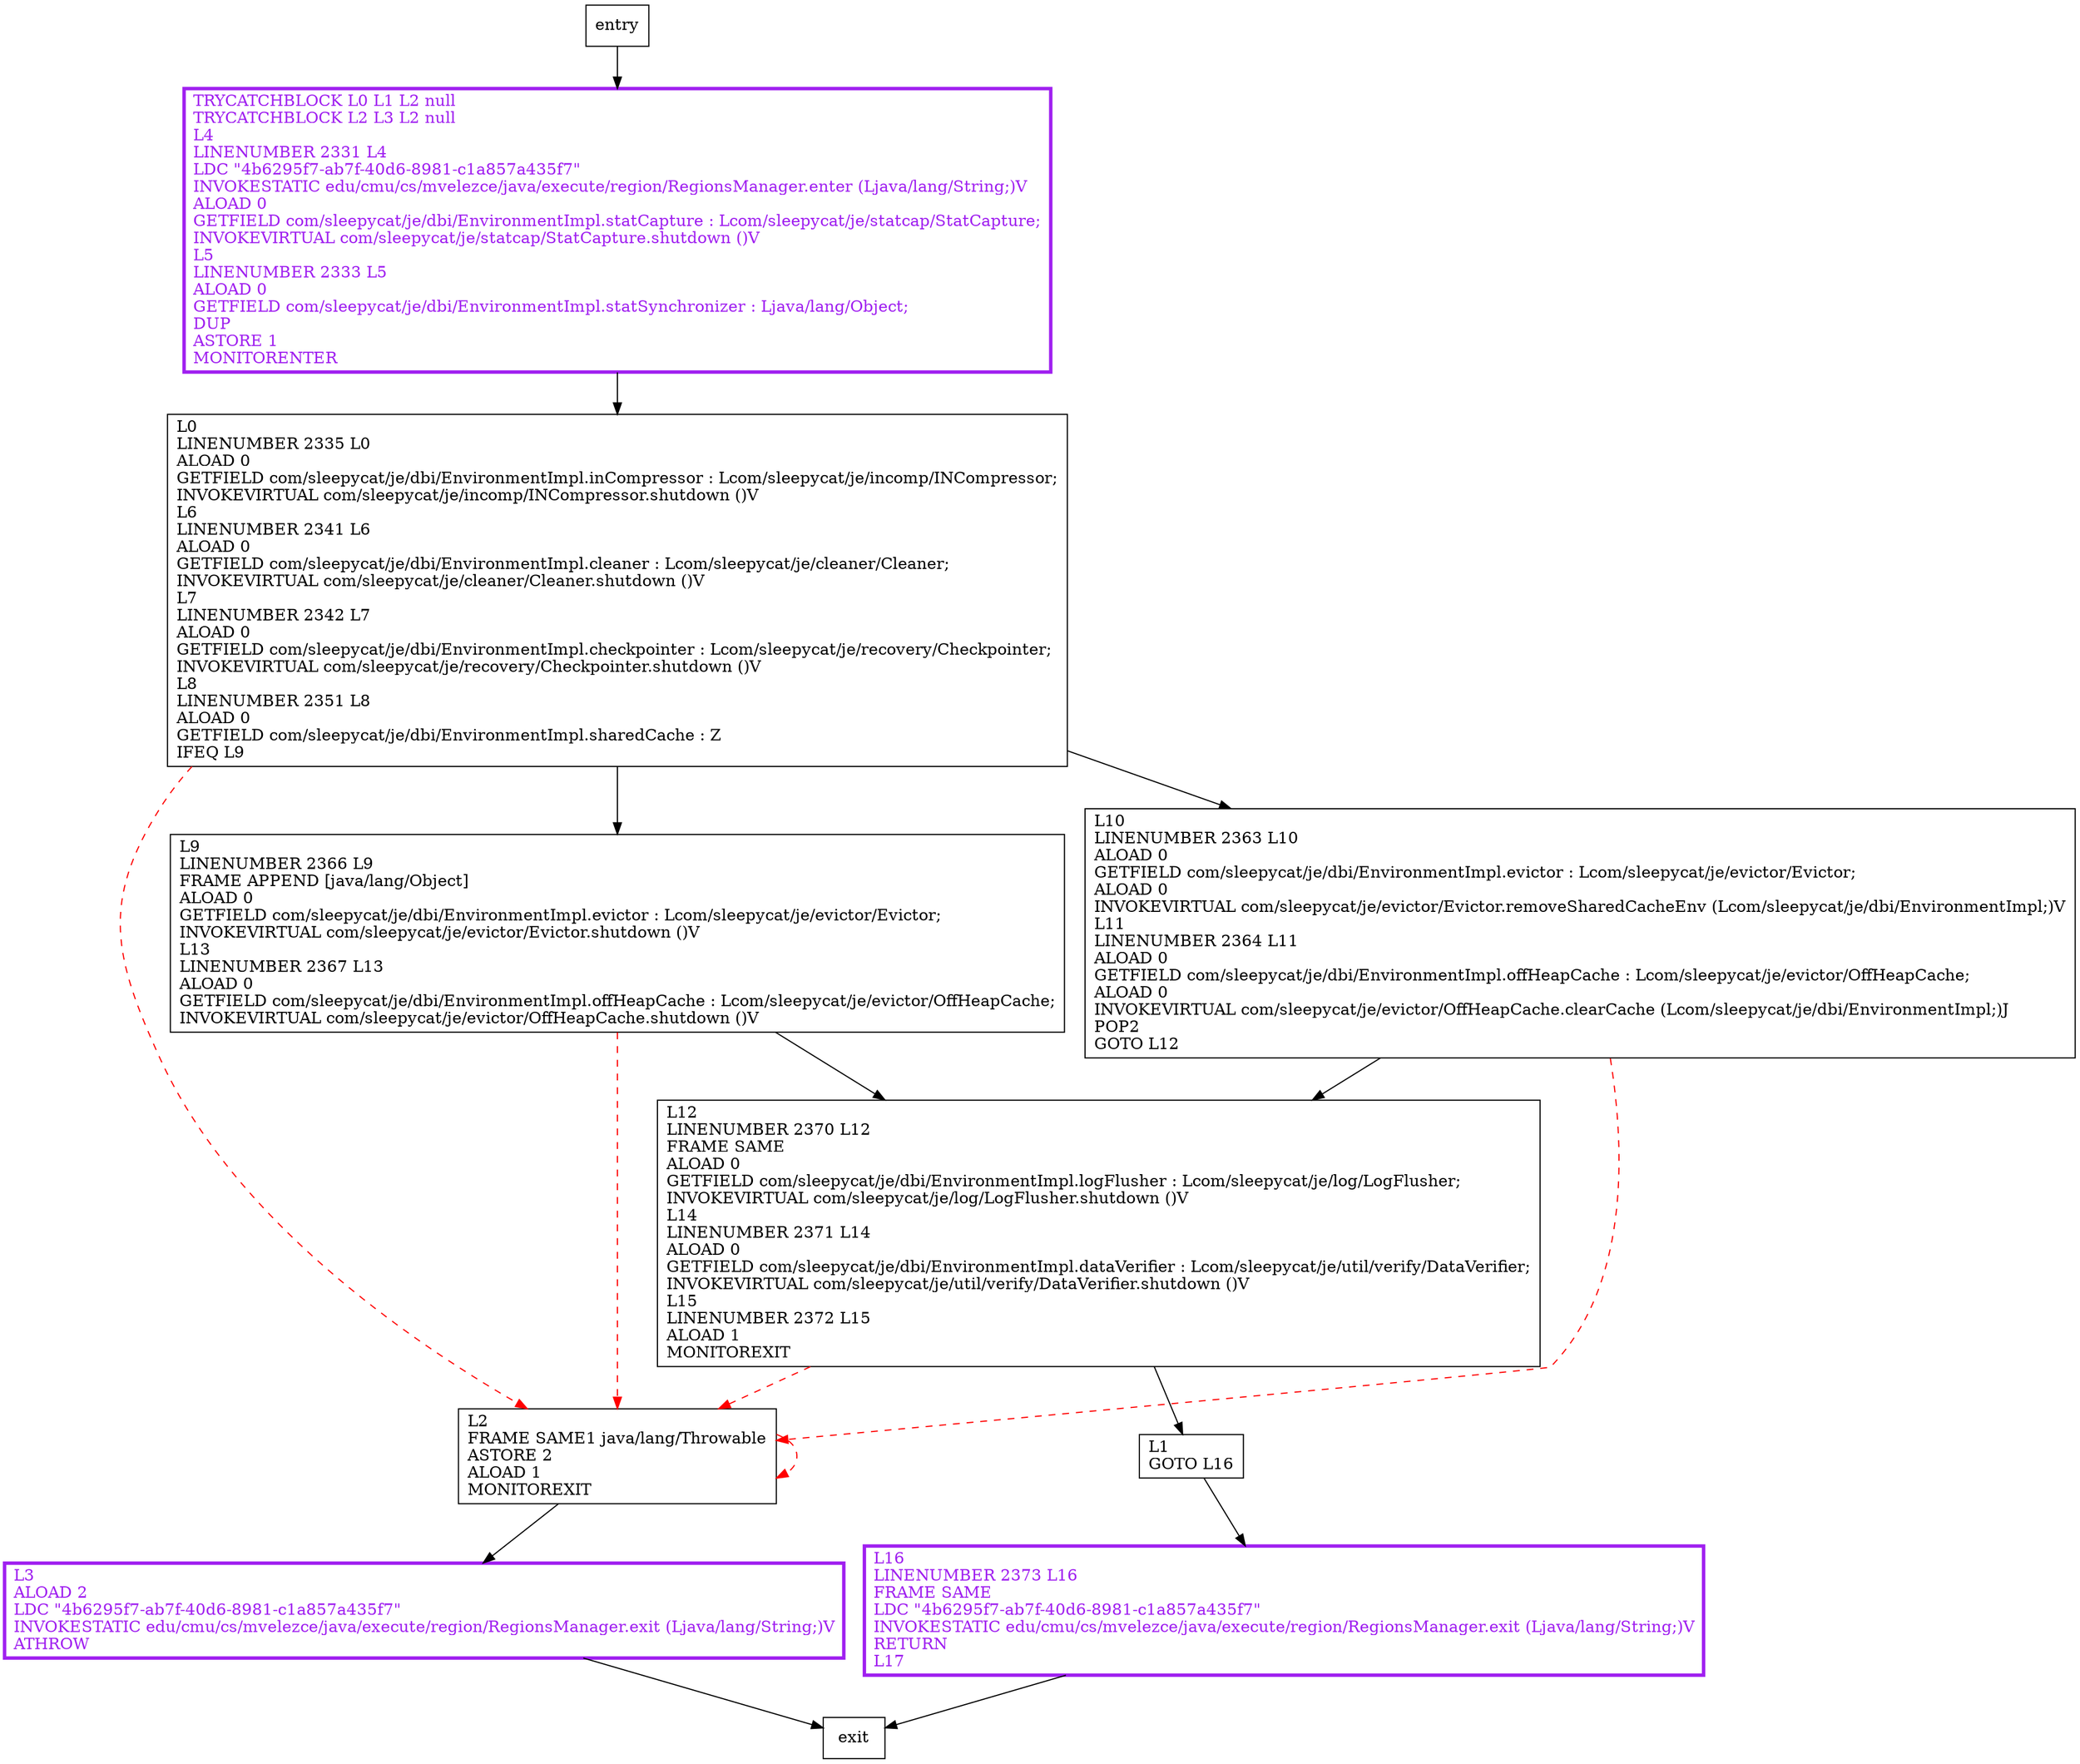 digraph shutdownDaemons {
node [shape=record];
725004712 [label="L0\lLINENUMBER 2335 L0\lALOAD 0\lGETFIELD com/sleepycat/je/dbi/EnvironmentImpl.inCompressor : Lcom/sleepycat/je/incomp/INCompressor;\lINVOKEVIRTUAL com/sleepycat/je/incomp/INCompressor.shutdown ()V\lL6\lLINENUMBER 2341 L6\lALOAD 0\lGETFIELD com/sleepycat/je/dbi/EnvironmentImpl.cleaner : Lcom/sleepycat/je/cleaner/Cleaner;\lINVOKEVIRTUAL com/sleepycat/je/cleaner/Cleaner.shutdown ()V\lL7\lLINENUMBER 2342 L7\lALOAD 0\lGETFIELD com/sleepycat/je/dbi/EnvironmentImpl.checkpointer : Lcom/sleepycat/je/recovery/Checkpointer;\lINVOKEVIRTUAL com/sleepycat/je/recovery/Checkpointer.shutdown ()V\lL8\lLINENUMBER 2351 L8\lALOAD 0\lGETFIELD com/sleepycat/je/dbi/EnvironmentImpl.sharedCache : Z\lIFEQ L9\l"];
528638276 [label="L1\lGOTO L16\l"];
1364329275 [label="L3\lALOAD 2\lLDC \"4b6295f7-ab7f-40d6-8981-c1a857a435f7\"\lINVOKESTATIC edu/cmu/cs/mvelezce/java/execute/region/RegionsManager.exit (Ljava/lang/String;)V\lATHROW\l"];
464044345 [label="L2\lFRAME SAME1 java/lang/Throwable\lASTORE 2\lALOAD 1\lMONITOREXIT\l"];
1140036515 [label="L9\lLINENUMBER 2366 L9\lFRAME APPEND [java/lang/Object]\lALOAD 0\lGETFIELD com/sleepycat/je/dbi/EnvironmentImpl.evictor : Lcom/sleepycat/je/evictor/Evictor;\lINVOKEVIRTUAL com/sleepycat/je/evictor/Evictor.shutdown ()V\lL13\lLINENUMBER 2367 L13\lALOAD 0\lGETFIELD com/sleepycat/je/dbi/EnvironmentImpl.offHeapCache : Lcom/sleepycat/je/evictor/OffHeapCache;\lINVOKEVIRTUAL com/sleepycat/je/evictor/OffHeapCache.shutdown ()V\l"];
1594204364 [label="L16\lLINENUMBER 2373 L16\lFRAME SAME\lLDC \"4b6295f7-ab7f-40d6-8981-c1a857a435f7\"\lINVOKESTATIC edu/cmu/cs/mvelezce/java/execute/region/RegionsManager.exit (Ljava/lang/String;)V\lRETURN\lL17\l"];
1333220168 [label="L10\lLINENUMBER 2363 L10\lALOAD 0\lGETFIELD com/sleepycat/je/dbi/EnvironmentImpl.evictor : Lcom/sleepycat/je/evictor/Evictor;\lALOAD 0\lINVOKEVIRTUAL com/sleepycat/je/evictor/Evictor.removeSharedCacheEnv (Lcom/sleepycat/je/dbi/EnvironmentImpl;)V\lL11\lLINENUMBER 2364 L11\lALOAD 0\lGETFIELD com/sleepycat/je/dbi/EnvironmentImpl.offHeapCache : Lcom/sleepycat/je/evictor/OffHeapCache;\lALOAD 0\lINVOKEVIRTUAL com/sleepycat/je/evictor/OffHeapCache.clearCache (Lcom/sleepycat/je/dbi/EnvironmentImpl;)J\lPOP2\lGOTO L12\l"];
504312813 [label="L12\lLINENUMBER 2370 L12\lFRAME SAME\lALOAD 0\lGETFIELD com/sleepycat/je/dbi/EnvironmentImpl.logFlusher : Lcom/sleepycat/je/log/LogFlusher;\lINVOKEVIRTUAL com/sleepycat/je/log/LogFlusher.shutdown ()V\lL14\lLINENUMBER 2371 L14\lALOAD 0\lGETFIELD com/sleepycat/je/dbi/EnvironmentImpl.dataVerifier : Lcom/sleepycat/je/util/verify/DataVerifier;\lINVOKEVIRTUAL com/sleepycat/je/util/verify/DataVerifier.shutdown ()V\lL15\lLINENUMBER 2372 L15\lALOAD 1\lMONITOREXIT\l"];
742179206 [label="TRYCATCHBLOCK L0 L1 L2 null\lTRYCATCHBLOCK L2 L3 L2 null\lL4\lLINENUMBER 2331 L4\lLDC \"4b6295f7-ab7f-40d6-8981-c1a857a435f7\"\lINVOKESTATIC edu/cmu/cs/mvelezce/java/execute/region/RegionsManager.enter (Ljava/lang/String;)V\lALOAD 0\lGETFIELD com/sleepycat/je/dbi/EnvironmentImpl.statCapture : Lcom/sleepycat/je/statcap/StatCapture;\lINVOKEVIRTUAL com/sleepycat/je/statcap/StatCapture.shutdown ()V\lL5\lLINENUMBER 2333 L5\lALOAD 0\lGETFIELD com/sleepycat/je/dbi/EnvironmentImpl.statSynchronizer : Ljava/lang/Object;\lDUP\lASTORE 1\lMONITORENTER\l"];
entry;
exit;
725004712 -> 464044345 [style=dashed, color=red]
725004712 -> 1140036515
725004712 -> 1333220168
528638276 -> 1594204364
1364329275 -> exit
entry -> 742179206
464044345 -> 1364329275
464044345 -> 464044345 [style=dashed, color=red]
1140036515 -> 464044345 [style=dashed, color=red]
1140036515 -> 504312813
1594204364 -> exit
1333220168 -> 464044345 [style=dashed, color=red]
1333220168 -> 504312813
504312813 -> 528638276
504312813 -> 464044345 [style=dashed, color=red]
742179206 -> 725004712
1364329275[fontcolor="purple", penwidth=3, color="purple"];
1594204364[fontcolor="purple", penwidth=3, color="purple"];
742179206[fontcolor="purple", penwidth=3, color="purple"];
}

